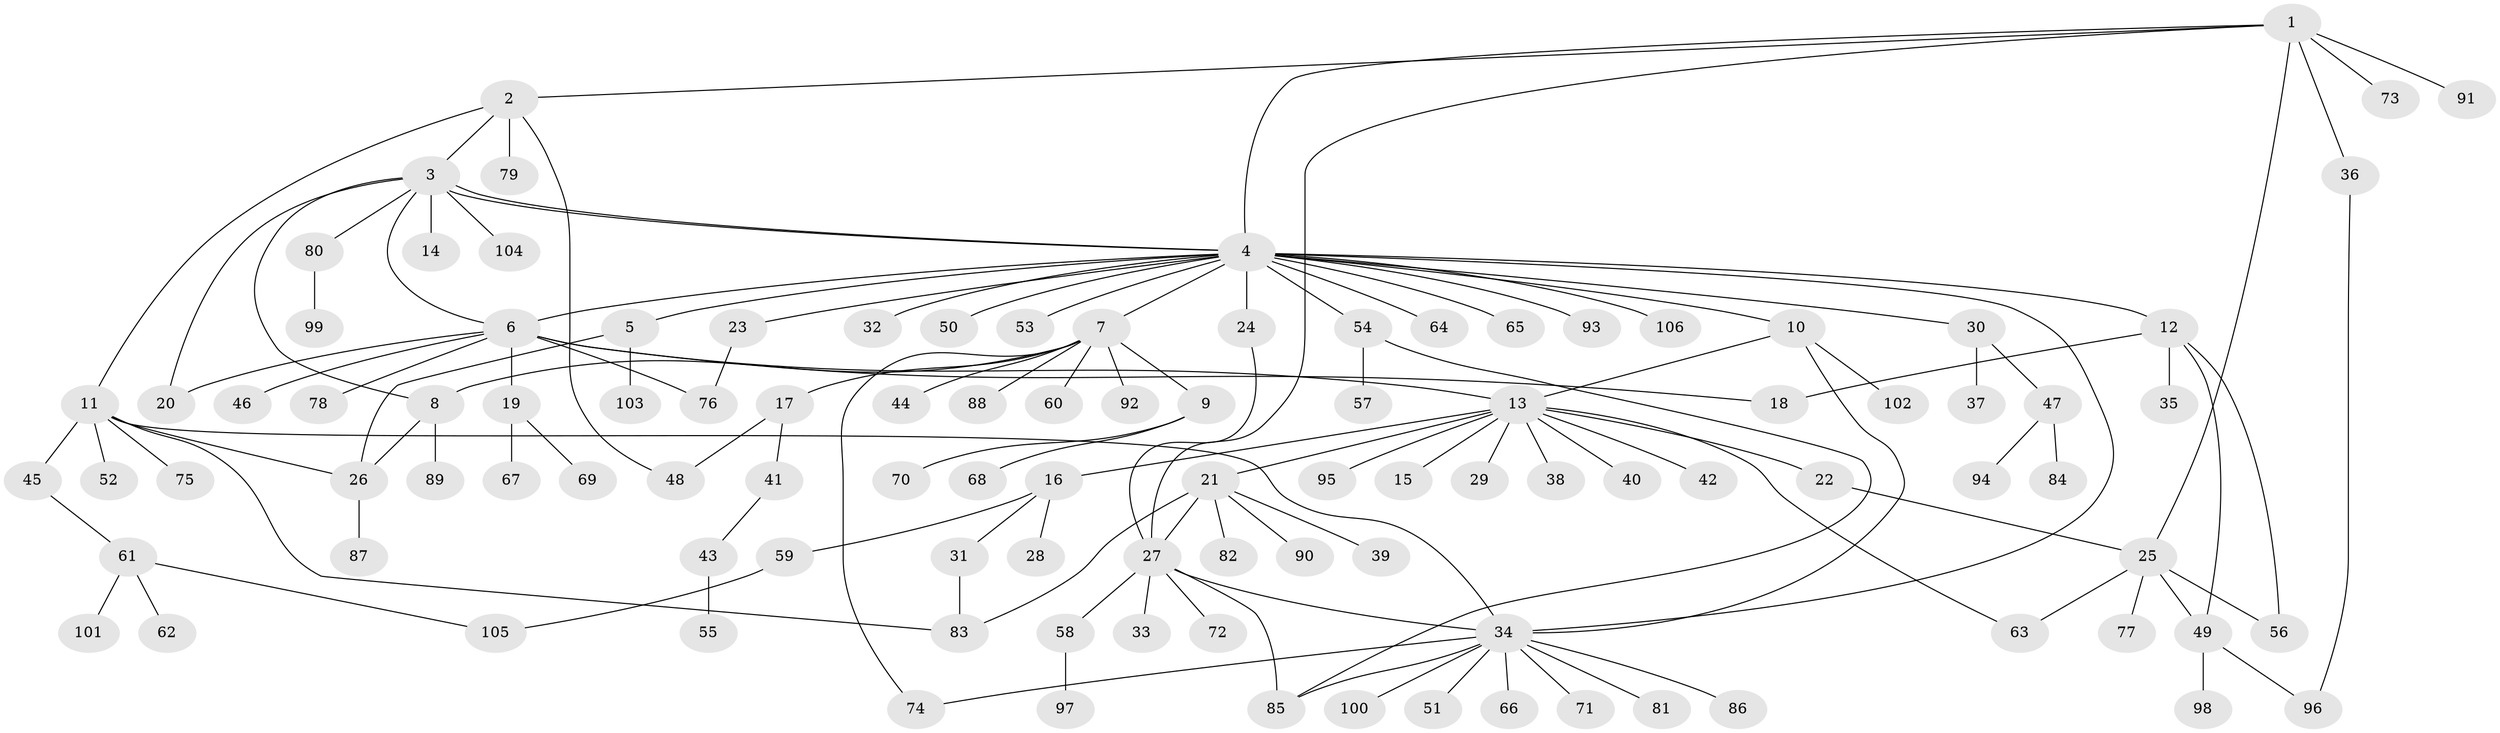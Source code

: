 // Generated by graph-tools (version 1.1) at 2025/14/03/09/25 04:14:33]
// undirected, 106 vertices, 132 edges
graph export_dot {
graph [start="1"]
  node [color=gray90,style=filled];
  1;
  2;
  3;
  4;
  5;
  6;
  7;
  8;
  9;
  10;
  11;
  12;
  13;
  14;
  15;
  16;
  17;
  18;
  19;
  20;
  21;
  22;
  23;
  24;
  25;
  26;
  27;
  28;
  29;
  30;
  31;
  32;
  33;
  34;
  35;
  36;
  37;
  38;
  39;
  40;
  41;
  42;
  43;
  44;
  45;
  46;
  47;
  48;
  49;
  50;
  51;
  52;
  53;
  54;
  55;
  56;
  57;
  58;
  59;
  60;
  61;
  62;
  63;
  64;
  65;
  66;
  67;
  68;
  69;
  70;
  71;
  72;
  73;
  74;
  75;
  76;
  77;
  78;
  79;
  80;
  81;
  82;
  83;
  84;
  85;
  86;
  87;
  88;
  89;
  90;
  91;
  92;
  93;
  94;
  95;
  96;
  97;
  98;
  99;
  100;
  101;
  102;
  103;
  104;
  105;
  106;
  1 -- 2;
  1 -- 4;
  1 -- 25;
  1 -- 27;
  1 -- 36;
  1 -- 73;
  1 -- 91;
  2 -- 3;
  2 -- 11;
  2 -- 48;
  2 -- 79;
  3 -- 4;
  3 -- 4;
  3 -- 6;
  3 -- 8;
  3 -- 14;
  3 -- 20;
  3 -- 80;
  3 -- 104;
  4 -- 5;
  4 -- 6;
  4 -- 7;
  4 -- 10;
  4 -- 12;
  4 -- 23;
  4 -- 24;
  4 -- 30;
  4 -- 32;
  4 -- 34;
  4 -- 50;
  4 -- 53;
  4 -- 54;
  4 -- 64;
  4 -- 65;
  4 -- 93;
  4 -- 106;
  5 -- 26;
  5 -- 103;
  6 -- 13;
  6 -- 18;
  6 -- 19;
  6 -- 20;
  6 -- 46;
  6 -- 76;
  6 -- 78;
  7 -- 8;
  7 -- 9;
  7 -- 17;
  7 -- 44;
  7 -- 60;
  7 -- 74;
  7 -- 88;
  7 -- 92;
  8 -- 26;
  8 -- 89;
  9 -- 68;
  9 -- 70;
  10 -- 13;
  10 -- 34;
  10 -- 102;
  11 -- 26;
  11 -- 34;
  11 -- 45;
  11 -- 52;
  11 -- 75;
  11 -- 83;
  12 -- 18;
  12 -- 35;
  12 -- 49;
  12 -- 56;
  13 -- 15;
  13 -- 16;
  13 -- 21;
  13 -- 22;
  13 -- 29;
  13 -- 38;
  13 -- 40;
  13 -- 42;
  13 -- 63;
  13 -- 95;
  16 -- 28;
  16 -- 31;
  16 -- 59;
  17 -- 41;
  17 -- 48;
  19 -- 67;
  19 -- 69;
  21 -- 27;
  21 -- 39;
  21 -- 82;
  21 -- 83;
  21 -- 90;
  22 -- 25;
  23 -- 76;
  24 -- 27;
  25 -- 49;
  25 -- 56;
  25 -- 63;
  25 -- 77;
  26 -- 87;
  27 -- 33;
  27 -- 34;
  27 -- 58;
  27 -- 72;
  27 -- 85;
  30 -- 37;
  30 -- 47;
  31 -- 83;
  34 -- 51;
  34 -- 66;
  34 -- 71;
  34 -- 74;
  34 -- 81;
  34 -- 85;
  34 -- 86;
  34 -- 100;
  36 -- 96;
  41 -- 43;
  43 -- 55;
  45 -- 61;
  47 -- 84;
  47 -- 94;
  49 -- 96;
  49 -- 98;
  54 -- 57;
  54 -- 85;
  58 -- 97;
  59 -- 105;
  61 -- 62;
  61 -- 101;
  61 -- 105;
  80 -- 99;
}
